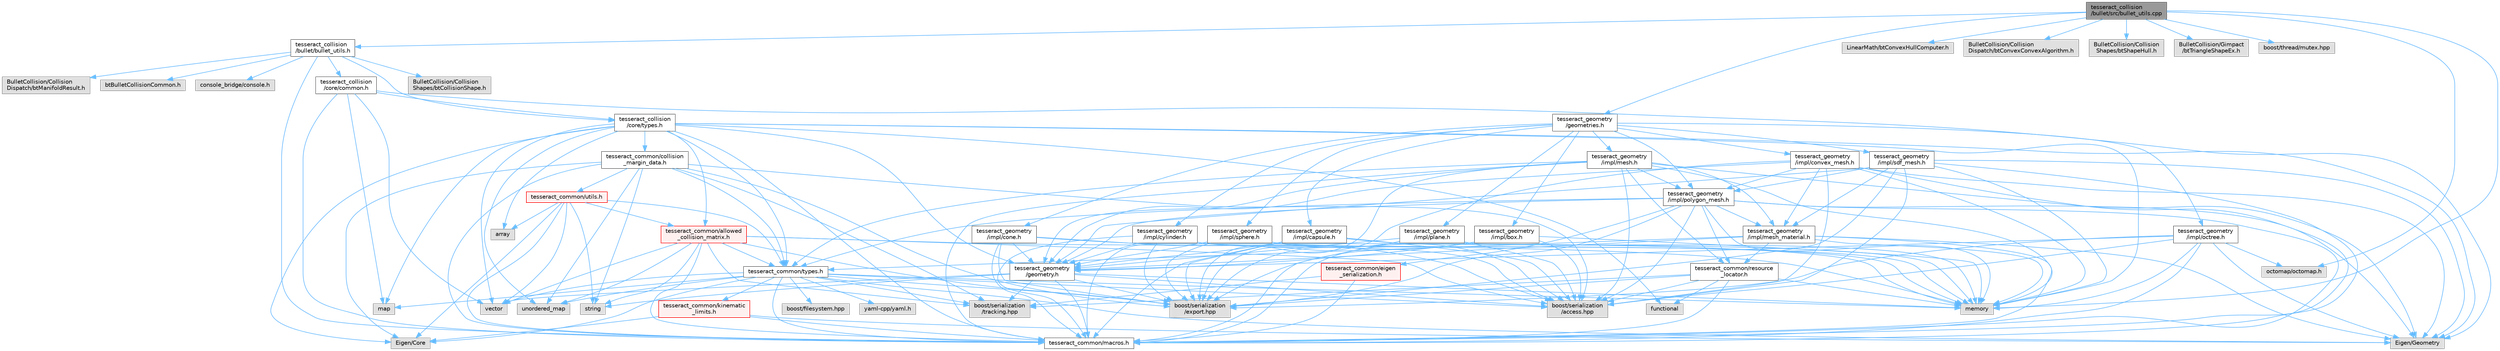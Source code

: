 digraph "tesseract_collision/bullet/src/bullet_utils.cpp"
{
 // LATEX_PDF_SIZE
  bgcolor="transparent";
  edge [fontname=Helvetica,fontsize=10,labelfontname=Helvetica,labelfontsize=10];
  node [fontname=Helvetica,fontsize=10,shape=box,height=0.2,width=0.4];
  Node1 [label="tesseract_collision\l/bullet/src/bullet_utils.cpp",height=0.2,width=0.4,color="gray40", fillcolor="grey60", style="filled", fontcolor="black",tooltip="Tesseract ROS Bullet environment utility function."];
  Node1 -> Node2 [color="steelblue1",style="solid"];
  Node2 [label="tesseract_collision\l/bullet/bullet_utils.h",height=0.2,width=0.4,color="grey40", fillcolor="white", style="filled",URL="$d6/d91/bullet__utils_8h.html",tooltip="Tesseract ROS Bullet environment utility function."];
  Node2 -> Node3 [color="steelblue1",style="solid"];
  Node3 [label="tesseract_common/macros.h",height=0.2,width=0.4,color="grey40", fillcolor="white", style="filled",URL="$de/d3c/macros_8h.html",tooltip="Common Tesseract Macros."];
  Node2 -> Node4 [color="steelblue1",style="solid"];
  Node4 [label="BulletCollision/Collision\lShapes/btCollisionShape.h",height=0.2,width=0.4,color="grey60", fillcolor="#E0E0E0", style="filled",tooltip=" "];
  Node2 -> Node5 [color="steelblue1",style="solid"];
  Node5 [label="BulletCollision/Collision\lDispatch/btManifoldResult.h",height=0.2,width=0.4,color="grey60", fillcolor="#E0E0E0", style="filled",tooltip=" "];
  Node2 -> Node6 [color="steelblue1",style="solid"];
  Node6 [label="btBulletCollisionCommon.h",height=0.2,width=0.4,color="grey60", fillcolor="#E0E0E0", style="filled",tooltip=" "];
  Node2 -> Node7 [color="steelblue1",style="solid"];
  Node7 [label="console_bridge/console.h",height=0.2,width=0.4,color="grey60", fillcolor="#E0E0E0", style="filled",tooltip=" "];
  Node2 -> Node8 [color="steelblue1",style="solid"];
  Node8 [label="tesseract_collision\l/core/types.h",height=0.2,width=0.4,color="grey40", fillcolor="white", style="filled",URL="$d3/db3/tesseract__collision_2core_2include_2tesseract__collision_2core_2types_8h.html",tooltip="Tesseracts Collision Common Types."];
  Node8 -> Node3 [color="steelblue1",style="solid"];
  Node8 -> Node9 [color="steelblue1",style="solid"];
  Node9 [label="Eigen/Core",height=0.2,width=0.4,color="grey60", fillcolor="#E0E0E0", style="filled",tooltip=" "];
  Node8 -> Node10 [color="steelblue1",style="solid"];
  Node10 [label="Eigen/Geometry",height=0.2,width=0.4,color="grey60", fillcolor="#E0E0E0", style="filled",tooltip=" "];
  Node8 -> Node11 [color="steelblue1",style="solid"];
  Node11 [label="vector",height=0.2,width=0.4,color="grey60", fillcolor="#E0E0E0", style="filled",tooltip=" "];
  Node8 -> Node12 [color="steelblue1",style="solid"];
  Node12 [label="memory",height=0.2,width=0.4,color="grey60", fillcolor="#E0E0E0", style="filled",tooltip=" "];
  Node8 -> Node13 [color="steelblue1",style="solid"];
  Node13 [label="map",height=0.2,width=0.4,color="grey60", fillcolor="#E0E0E0", style="filled",tooltip=" "];
  Node8 -> Node14 [color="steelblue1",style="solid"];
  Node14 [label="array",height=0.2,width=0.4,color="grey60", fillcolor="#E0E0E0", style="filled",tooltip=" "];
  Node8 -> Node15 [color="steelblue1",style="solid"];
  Node15 [label="unordered_map",height=0.2,width=0.4,color="grey60", fillcolor="#E0E0E0", style="filled",tooltip=" "];
  Node8 -> Node16 [color="steelblue1",style="solid"];
  Node16 [label="functional",height=0.2,width=0.4,color="grey60", fillcolor="#E0E0E0", style="filled",tooltip=" "];
  Node8 -> Node17 [color="steelblue1",style="solid"];
  Node17 [label="tesseract_geometry\l/geometry.h",height=0.2,width=0.4,color="grey40", fillcolor="white", style="filled",URL="$d0/da6/tesseract__geometry_2include_2tesseract__geometry_2geometry_8h.html",tooltip="Tesseract Geometries."];
  Node17 -> Node3 [color="steelblue1",style="solid"];
  Node17 -> Node18 [color="steelblue1",style="solid"];
  Node18 [label="boost/serialization\l/access.hpp",height=0.2,width=0.4,color="grey60", fillcolor="#E0E0E0", style="filled",tooltip=" "];
  Node17 -> Node19 [color="steelblue1",style="solid"];
  Node19 [label="boost/serialization\l/export.hpp",height=0.2,width=0.4,color="grey60", fillcolor="#E0E0E0", style="filled",tooltip=" "];
  Node17 -> Node12 [color="steelblue1",style="solid"];
  Node17 -> Node20 [color="steelblue1",style="solid"];
  Node20 [label="string",height=0.2,width=0.4,color="grey60", fillcolor="#E0E0E0", style="filled",tooltip=" "];
  Node17 -> Node11 [color="steelblue1",style="solid"];
  Node17 -> Node21 [color="steelblue1",style="solid"];
  Node21 [label="boost/serialization\l/tracking.hpp",height=0.2,width=0.4,color="grey60", fillcolor="#E0E0E0", style="filled",tooltip=" "];
  Node8 -> Node22 [color="steelblue1",style="solid"];
  Node22 [label="tesseract_common/types.h",height=0.2,width=0.4,color="grey40", fillcolor="white", style="filled",URL="$dd/ddb/tesseract__common_2include_2tesseract__common_2types_8h.html",tooltip="Common Tesseract Types."];
  Node22 -> Node3 [color="steelblue1",style="solid"];
  Node22 -> Node18 [color="steelblue1",style="solid"];
  Node22 -> Node9 [color="steelblue1",style="solid"];
  Node22 -> Node10 [color="steelblue1",style="solid"];
  Node22 -> Node11 [color="steelblue1",style="solid"];
  Node22 -> Node12 [color="steelblue1",style="solid"];
  Node22 -> Node13 [color="steelblue1",style="solid"];
  Node22 -> Node15 [color="steelblue1",style="solid"];
  Node22 -> Node23 [color="steelblue1",style="solid"];
  Node23 [label="boost/filesystem.hpp",height=0.2,width=0.4,color="grey60", fillcolor="#E0E0E0", style="filled",tooltip=" "];
  Node22 -> Node24 [color="steelblue1",style="solid"];
  Node24 [label="yaml-cpp/yaml.h",height=0.2,width=0.4,color="grey60", fillcolor="#E0E0E0", style="filled",tooltip=" "];
  Node22 -> Node25 [color="steelblue1",style="solid"];
  Node25 [label="tesseract_common/kinematic\l_limits.h",height=0.2,width=0.4,color="red", fillcolor="#FFF0F0", style="filled",URL="$d9/dc2/kinematic__limits_8h.html",tooltip="Common Tesseract Kinematic Limits and Related Utility Functions."];
  Node25 -> Node3 [color="steelblue1",style="solid"];
  Node25 -> Node9 [color="steelblue1",style="solid"];
  Node25 -> Node10 [color="steelblue1",style="solid"];
  Node22 -> Node19 [color="steelblue1",style="solid"];
  Node22 -> Node21 [color="steelblue1",style="solid"];
  Node8 -> Node27 [color="steelblue1",style="solid"];
  Node27 [label="tesseract_common/collision\l_margin_data.h",height=0.2,width=0.4,color="grey40", fillcolor="white", style="filled",URL="$d4/da8/collision__margin__data_8h.html",tooltip="This is used to store collision margin information."];
  Node27 -> Node3 [color="steelblue1",style="solid"];
  Node27 -> Node18 [color="steelblue1",style="solid"];
  Node27 -> Node9 [color="steelblue1",style="solid"];
  Node27 -> Node20 [color="steelblue1",style="solid"];
  Node27 -> Node15 [color="steelblue1",style="solid"];
  Node27 -> Node22 [color="steelblue1",style="solid"];
  Node27 -> Node28 [color="steelblue1",style="solid"];
  Node28 [label="tesseract_common/utils.h",height=0.2,width=0.4,color="red", fillcolor="#FFF0F0", style="filled",URL="$dc/d79/tesseract__common_2include_2tesseract__common_2utils_8h.html",tooltip="Common Tesseract Utility Functions."];
  Node28 -> Node3 [color="steelblue1",style="solid"];
  Node28 -> Node14 [color="steelblue1",style="solid"];
  Node28 -> Node11 [color="steelblue1",style="solid"];
  Node28 -> Node20 [color="steelblue1",style="solid"];
  Node28 -> Node9 [color="steelblue1",style="solid"];
  Node28 -> Node35 [color="steelblue1",style="solid"];
  Node35 [label="tesseract_common/allowed\l_collision_matrix.h",height=0.2,width=0.4,color="red", fillcolor="#FFF0F0", style="filled",URL="$d2/d01/allowed__collision__matrix_8h.html",tooltip=" "];
  Node35 -> Node3 [color="steelblue1",style="solid"];
  Node35 -> Node18 [color="steelblue1",style="solid"];
  Node35 -> Node20 [color="steelblue1",style="solid"];
  Node35 -> Node11 [color="steelblue1",style="solid"];
  Node35 -> Node12 [color="steelblue1",style="solid"];
  Node35 -> Node15 [color="steelblue1",style="solid"];
  Node35 -> Node22 [color="steelblue1",style="solid"];
  Node35 -> Node19 [color="steelblue1",style="solid"];
  Node35 -> Node21 [color="steelblue1",style="solid"];
  Node28 -> Node22 [color="steelblue1",style="solid"];
  Node27 -> Node19 [color="steelblue1",style="solid"];
  Node27 -> Node21 [color="steelblue1",style="solid"];
  Node8 -> Node35 [color="steelblue1",style="solid"];
  Node2 -> Node37 [color="steelblue1",style="solid"];
  Node37 [label="tesseract_collision\l/core/common.h",height=0.2,width=0.4,color="grey40", fillcolor="white", style="filled",URL="$dc/d54/common_8h.html",tooltip="This is a collection of common methods."];
  Node37 -> Node3 [color="steelblue1",style="solid"];
  Node37 -> Node13 [color="steelblue1",style="solid"];
  Node37 -> Node11 [color="steelblue1",style="solid"];
  Node37 -> Node10 [color="steelblue1",style="solid"];
  Node37 -> Node8 [color="steelblue1",style="solid"];
  Node1 -> Node38 [color="steelblue1",style="solid"];
  Node38 [label="LinearMath/btConvexHullComputer.h",height=0.2,width=0.4,color="grey60", fillcolor="#E0E0E0", style="filled",tooltip=" "];
  Node1 -> Node39 [color="steelblue1",style="solid"];
  Node39 [label="BulletCollision/Collision\lDispatch/btConvexConvexAlgorithm.h",height=0.2,width=0.4,color="grey60", fillcolor="#E0E0E0", style="filled",tooltip=" "];
  Node1 -> Node40 [color="steelblue1",style="solid"];
  Node40 [label="BulletCollision/Collision\lShapes/btShapeHull.h",height=0.2,width=0.4,color="grey60", fillcolor="#E0E0E0", style="filled",tooltip=" "];
  Node1 -> Node41 [color="steelblue1",style="solid"];
  Node41 [label="BulletCollision/Gimpact\l/btTriangleShapeEx.h",height=0.2,width=0.4,color="grey60", fillcolor="#E0E0E0", style="filled",tooltip=" "];
  Node1 -> Node42 [color="steelblue1",style="solid"];
  Node42 [label="boost/thread/mutex.hpp",height=0.2,width=0.4,color="grey60", fillcolor="#E0E0E0", style="filled",tooltip=" "];
  Node1 -> Node12 [color="steelblue1",style="solid"];
  Node1 -> Node43 [color="steelblue1",style="solid"];
  Node43 [label="octomap/octomap.h",height=0.2,width=0.4,color="grey60", fillcolor="#E0E0E0", style="filled",tooltip=" "];
  Node1 -> Node44 [color="steelblue1",style="solid"];
  Node44 [label="tesseract_geometry\l/geometries.h",height=0.2,width=0.4,color="grey40", fillcolor="white", style="filled",URL="$d4/ddb/geometries_8h.html",tooltip="Tesseract Geometries."];
  Node44 -> Node45 [color="steelblue1",style="solid"];
  Node45 [label="tesseract_geometry\l/impl/box.h",height=0.2,width=0.4,color="grey40", fillcolor="white", style="filled",URL="$df/d9e/tesseract__geometry_2include_2tesseract__geometry_2impl_2box_8h.html",tooltip="Tesseract Box Geometry."];
  Node45 -> Node3 [color="steelblue1",style="solid"];
  Node45 -> Node18 [color="steelblue1",style="solid"];
  Node45 -> Node19 [color="steelblue1",style="solid"];
  Node45 -> Node12 [color="steelblue1",style="solid"];
  Node45 -> Node17 [color="steelblue1",style="solid"];
  Node44 -> Node46 [color="steelblue1",style="solid"];
  Node46 [label="tesseract_geometry\l/impl/capsule.h",height=0.2,width=0.4,color="grey40", fillcolor="white", style="filled",URL="$d8/d2b/tesseract__geometry_2include_2tesseract__geometry_2impl_2capsule_8h.html",tooltip="Tesseract Capsule Geometry."];
  Node46 -> Node3 [color="steelblue1",style="solid"];
  Node46 -> Node18 [color="steelblue1",style="solid"];
  Node46 -> Node19 [color="steelblue1",style="solid"];
  Node46 -> Node12 [color="steelblue1",style="solid"];
  Node46 -> Node17 [color="steelblue1",style="solid"];
  Node44 -> Node47 [color="steelblue1",style="solid"];
  Node47 [label="tesseract_geometry\l/impl/cone.h",height=0.2,width=0.4,color="grey40", fillcolor="white", style="filled",URL="$dc/df2/tesseract__geometry_2include_2tesseract__geometry_2impl_2cone_8h.html",tooltip="Tesseract Cone Geometry."];
  Node47 -> Node3 [color="steelblue1",style="solid"];
  Node47 -> Node18 [color="steelblue1",style="solid"];
  Node47 -> Node19 [color="steelblue1",style="solid"];
  Node47 -> Node12 [color="steelblue1",style="solid"];
  Node47 -> Node17 [color="steelblue1",style="solid"];
  Node44 -> Node48 [color="steelblue1",style="solid"];
  Node48 [label="tesseract_geometry\l/impl/convex_mesh.h",height=0.2,width=0.4,color="grey40", fillcolor="white", style="filled",URL="$de/dd2/tesseract__geometry_2include_2tesseract__geometry_2impl_2convex__mesh_8h.html",tooltip="Tesseract Convex Mesh Geometry."];
  Node48 -> Node3 [color="steelblue1",style="solid"];
  Node48 -> Node18 [color="steelblue1",style="solid"];
  Node48 -> Node19 [color="steelblue1",style="solid"];
  Node48 -> Node10 [color="steelblue1",style="solid"];
  Node48 -> Node12 [color="steelblue1",style="solid"];
  Node48 -> Node17 [color="steelblue1",style="solid"];
  Node48 -> Node49 [color="steelblue1",style="solid"];
  Node49 [label="tesseract_geometry\l/impl/mesh_material.h",height=0.2,width=0.4,color="grey40", fillcolor="white", style="filled",URL="$df/d8e/mesh__material_8h.html",tooltip="Tesseract Mesh Material read from a mesh file."];
  Node49 -> Node3 [color="steelblue1",style="solid"];
  Node49 -> Node50 [color="steelblue1",style="solid"];
  Node50 [label="tesseract_common/resource\l_locator.h",height=0.2,width=0.4,color="grey40", fillcolor="white", style="filled",URL="$d3/d95/resource__locator_8h.html",tooltip="Locate and retrieve resource data."];
  Node50 -> Node3 [color="steelblue1",style="solid"];
  Node50 -> Node18 [color="steelblue1",style="solid"];
  Node50 -> Node16 [color="steelblue1",style="solid"];
  Node50 -> Node12 [color="steelblue1",style="solid"];
  Node50 -> Node19 [color="steelblue1",style="solid"];
  Node50 -> Node21 [color="steelblue1",style="solid"];
  Node49 -> Node10 [color="steelblue1",style="solid"];
  Node49 -> Node12 [color="steelblue1",style="solid"];
  Node49 -> Node17 [color="steelblue1",style="solid"];
  Node49 -> Node22 [color="steelblue1",style="solid"];
  Node48 -> Node51 [color="steelblue1",style="solid"];
  Node51 [label="tesseract_geometry\l/impl/polygon_mesh.h",height=0.2,width=0.4,color="grey40", fillcolor="white", style="filled",URL="$d2/deb/polygon__mesh_8h.html",tooltip="Tesseract Polygon Mesh Geometry."];
  Node51 -> Node3 [color="steelblue1",style="solid"];
  Node51 -> Node18 [color="steelblue1",style="solid"];
  Node51 -> Node19 [color="steelblue1",style="solid"];
  Node51 -> Node10 [color="steelblue1",style="solid"];
  Node51 -> Node12 [color="steelblue1",style="solid"];
  Node51 -> Node52 [color="steelblue1",style="solid"];
  Node52 [label="tesseract_common/eigen\l_serialization.h",height=0.2,width=0.4,color="red", fillcolor="#FFF0F0", style="filled",URL="$d1/df1/eigen__serialization_8h.html",tooltip=" "];
  Node52 -> Node3 [color="steelblue1",style="solid"];
  Node52 -> Node21 [color="steelblue1",style="solid"];
  Node51 -> Node22 [color="steelblue1",style="solid"];
  Node51 -> Node50 [color="steelblue1",style="solid"];
  Node51 -> Node17 [color="steelblue1",style="solid"];
  Node51 -> Node49 [color="steelblue1",style="solid"];
  Node44 -> Node61 [color="steelblue1",style="solid"];
  Node61 [label="tesseract_geometry\l/impl/cylinder.h",height=0.2,width=0.4,color="grey40", fillcolor="white", style="filled",URL="$d8/d3b/tesseract__geometry_2include_2tesseract__geometry_2impl_2cylinder_8h.html",tooltip="Tesseract Cylinder Geometry."];
  Node61 -> Node3 [color="steelblue1",style="solid"];
  Node61 -> Node18 [color="steelblue1",style="solid"];
  Node61 -> Node19 [color="steelblue1",style="solid"];
  Node61 -> Node12 [color="steelblue1",style="solid"];
  Node61 -> Node17 [color="steelblue1",style="solid"];
  Node44 -> Node62 [color="steelblue1",style="solid"];
  Node62 [label="tesseract_geometry\l/impl/mesh.h",height=0.2,width=0.4,color="grey40", fillcolor="white", style="filled",URL="$d5/d93/tesseract__geometry_2include_2tesseract__geometry_2impl_2mesh_8h.html",tooltip="Tesseract Mesh Geometry."];
  Node62 -> Node3 [color="steelblue1",style="solid"];
  Node62 -> Node50 [color="steelblue1",style="solid"];
  Node62 -> Node18 [color="steelblue1",style="solid"];
  Node62 -> Node19 [color="steelblue1",style="solid"];
  Node62 -> Node10 [color="steelblue1",style="solid"];
  Node62 -> Node12 [color="steelblue1",style="solid"];
  Node62 -> Node22 [color="steelblue1",style="solid"];
  Node62 -> Node17 [color="steelblue1",style="solid"];
  Node62 -> Node49 [color="steelblue1",style="solid"];
  Node62 -> Node51 [color="steelblue1",style="solid"];
  Node44 -> Node63 [color="steelblue1",style="solid"];
  Node63 [label="tesseract_geometry\l/impl/octree.h",height=0.2,width=0.4,color="grey40", fillcolor="white", style="filled",URL="$df/d5e/tesseract__geometry_2include_2tesseract__geometry_2impl_2octree_8h.html",tooltip="Tesseract Octree Geometry."];
  Node63 -> Node3 [color="steelblue1",style="solid"];
  Node63 -> Node18 [color="steelblue1",style="solid"];
  Node63 -> Node19 [color="steelblue1",style="solid"];
  Node63 -> Node10 [color="steelblue1",style="solid"];
  Node63 -> Node12 [color="steelblue1",style="solid"];
  Node63 -> Node43 [color="steelblue1",style="solid"];
  Node63 -> Node17 [color="steelblue1",style="solid"];
  Node44 -> Node64 [color="steelblue1",style="solid"];
  Node64 [label="tesseract_geometry\l/impl/plane.h",height=0.2,width=0.4,color="grey40", fillcolor="white", style="filled",URL="$db/d8b/plane_8h.html",tooltip="Tesseract Plane Geometry."];
  Node64 -> Node3 [color="steelblue1",style="solid"];
  Node64 -> Node18 [color="steelblue1",style="solid"];
  Node64 -> Node19 [color="steelblue1",style="solid"];
  Node64 -> Node12 [color="steelblue1",style="solid"];
  Node64 -> Node17 [color="steelblue1",style="solid"];
  Node44 -> Node51 [color="steelblue1",style="solid"];
  Node44 -> Node65 [color="steelblue1",style="solid"];
  Node65 [label="tesseract_geometry\l/impl/sdf_mesh.h",height=0.2,width=0.4,color="grey40", fillcolor="white", style="filled",URL="$d2/d17/tesseract__geometry_2include_2tesseract__geometry_2impl_2sdf__mesh_8h.html",tooltip="Tesseract SDF Mesh Geometry."];
  Node65 -> Node3 [color="steelblue1",style="solid"];
  Node65 -> Node18 [color="steelblue1",style="solid"];
  Node65 -> Node19 [color="steelblue1",style="solid"];
  Node65 -> Node10 [color="steelblue1",style="solid"];
  Node65 -> Node12 [color="steelblue1",style="solid"];
  Node65 -> Node17 [color="steelblue1",style="solid"];
  Node65 -> Node49 [color="steelblue1",style="solid"];
  Node65 -> Node51 [color="steelblue1",style="solid"];
  Node44 -> Node66 [color="steelblue1",style="solid"];
  Node66 [label="tesseract_geometry\l/impl/sphere.h",height=0.2,width=0.4,color="grey40", fillcolor="white", style="filled",URL="$d8/db6/tesseract__geometry_2include_2tesseract__geometry_2impl_2sphere_8h.html",tooltip="Tesseract Sphere Geometry."];
  Node66 -> Node3 [color="steelblue1",style="solid"];
  Node66 -> Node18 [color="steelblue1",style="solid"];
  Node66 -> Node19 [color="steelblue1",style="solid"];
  Node66 -> Node12 [color="steelblue1",style="solid"];
  Node66 -> Node17 [color="steelblue1",style="solid"];
}
